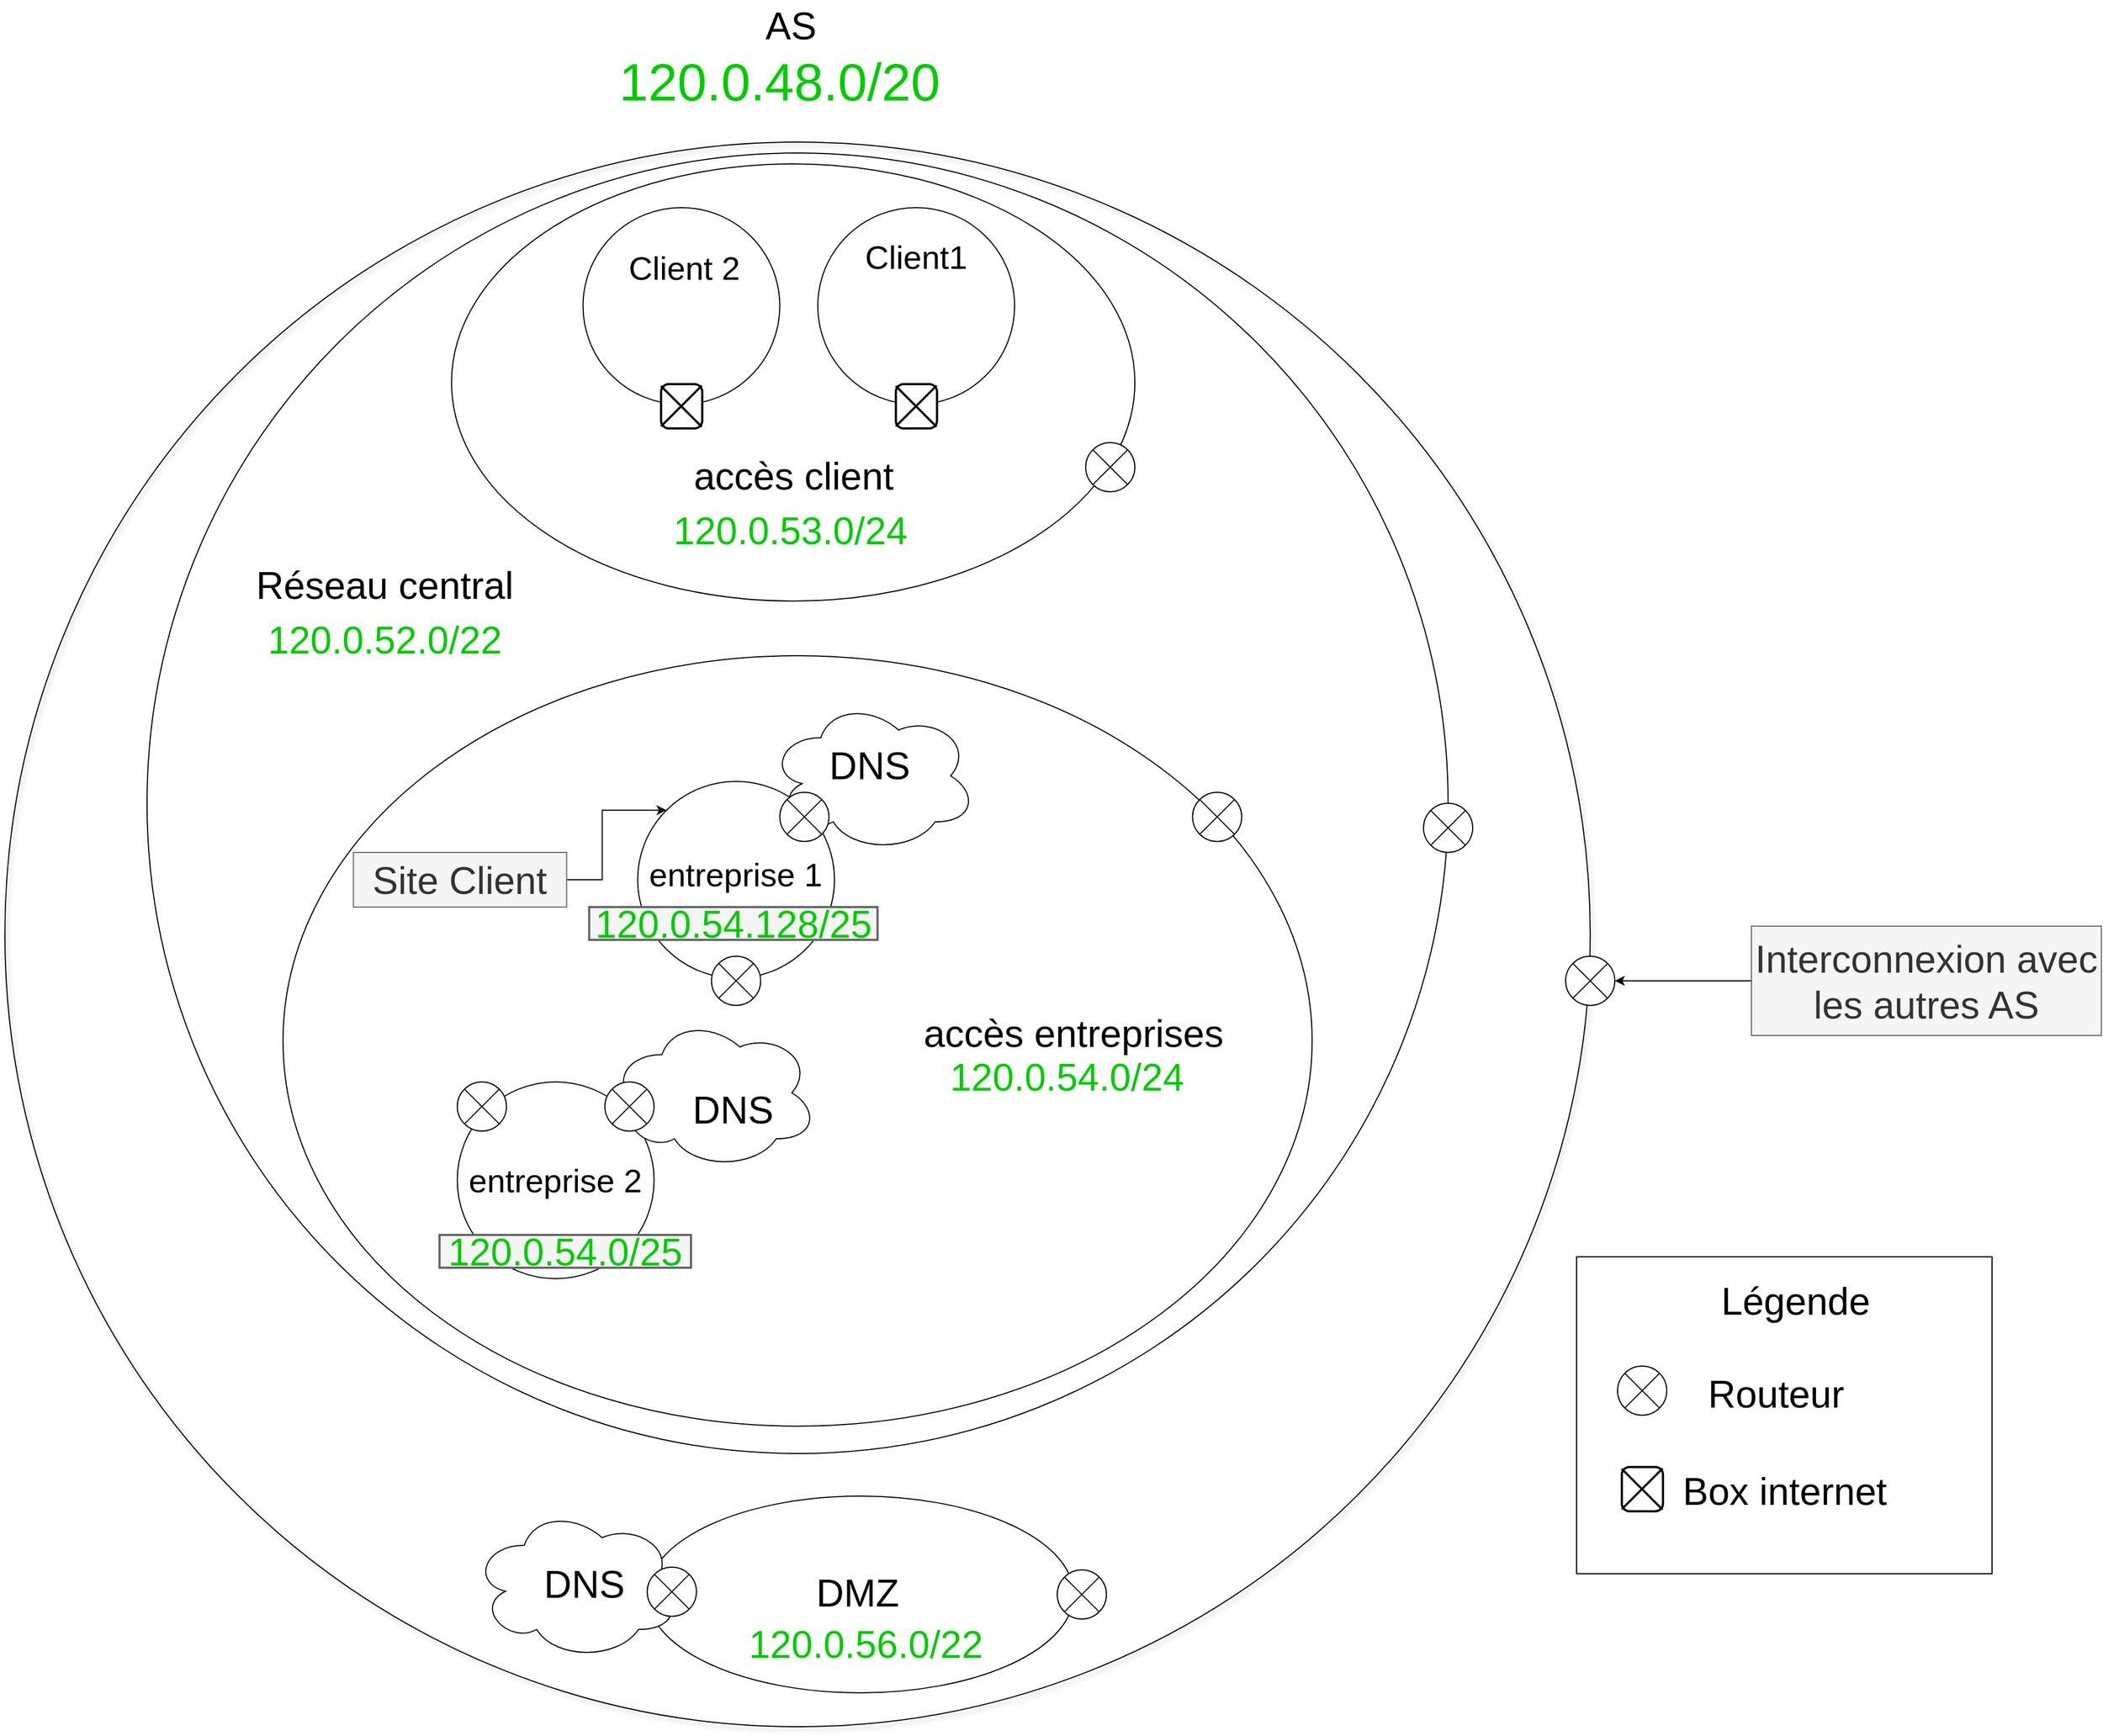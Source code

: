 <mxfile version="20.8.1" type="device"><diagram id="8Lf6VohE6kmqo_miT4gR" name="Page-1"><mxGraphModel dx="5545" dy="3424" grid="1" gridSize="10" guides="1" tooltips="1" connect="1" arrows="1" fold="1" page="1" pageScale="1" pageWidth="827" pageHeight="1169" math="0" shadow="0"><root><mxCell id="0"/><mxCell id="1" parent="0"/><mxCell id="SSf7BdsLivBIAcwSJTII-24" value="" style="ellipse;whiteSpace=wrap;html=1;aspect=fixed;fillColor=none;shadow=1;strokeColor=#000000;" parent="1" vertex="1"><mxGeometry x="-307.5" y="-250" width="1450" height="1450" as="geometry"/></mxCell><mxCell id="SSf7BdsLivBIAcwSJTII-11" value="" style="ellipse;whiteSpace=wrap;html=1;aspect=fixed;" parent="1" vertex="1"><mxGeometry x="-177.5" y="-240" width="1190" height="1190" as="geometry"/></mxCell><mxCell id="SSf7BdsLivBIAcwSJTII-12" value="" style="ellipse;whiteSpace=wrap;html=1;" parent="1" vertex="1"><mxGeometry x="101" y="-230" width="625" height="400" as="geometry"/></mxCell><mxCell id="SSf7BdsLivBIAcwSJTII-13" value="" style="ellipse;whiteSpace=wrap;html=1;" parent="1" vertex="1"><mxGeometry x="-53.12" y="220" width="941.25" height="705" as="geometry"/></mxCell><mxCell id="SSf7BdsLivBIAcwSJTII-14" value="" style="ellipse;whiteSpace=wrap;html=1;aspect=fixed;" parent="1" vertex="1"><mxGeometry x="221.25" y="-190" width="180" height="180" as="geometry"/></mxCell><mxCell id="SSf7BdsLivBIAcwSJTII-15" value="" style="ellipse;whiteSpace=wrap;html=1;aspect=fixed;" parent="1" vertex="1"><mxGeometry x="436" y="-190" width="180" height="180" as="geometry"/></mxCell><mxCell id="SSf7BdsLivBIAcwSJTII-16" value="" style="ellipse;whiteSpace=wrap;html=1;aspect=fixed;" parent="1" vertex="1"><mxGeometry x="271.25" y="335" width="180" height="180" as="geometry"/></mxCell><mxCell id="SSf7BdsLivBIAcwSJTII-17" value="" style="ellipse;whiteSpace=wrap;html=1;aspect=fixed;" parent="1" vertex="1"><mxGeometry x="106.25" y="610" width="180" height="180" as="geometry"/></mxCell><mxCell id="SSf7BdsLivBIAcwSJTII-20" value="" style="ellipse;shape=cloud;whiteSpace=wrap;html=1;" parent="1" vertex="1"><mxGeometry x="391.25" y="260" width="190" height="140" as="geometry"/></mxCell><mxCell id="SSf7BdsLivBIAcwSJTII-21" value="" style="ellipse;shape=cloud;whiteSpace=wrap;html=1;" parent="1" vertex="1"><mxGeometry x="246" y="550" width="190" height="140" as="geometry"/></mxCell><mxCell id="SSf7BdsLivBIAcwSJTII-25" value="" style="ellipse;whiteSpace=wrap;html=1;" parent="1" vertex="1"><mxGeometry x="280" y="989" width="390" height="180" as="geometry"/></mxCell><mxCell id="SSf7BdsLivBIAcwSJTII-26" value="" style="ellipse;shape=cloud;whiteSpace=wrap;html=1;" parent="1" vertex="1"><mxGeometry x="120" y="999" width="190" height="140" as="geometry"/></mxCell><mxCell id="SSf7BdsLivBIAcwSJTII-27" value="" style="verticalLabelPosition=bottom;verticalAlign=top;html=1;shape=mxgraph.flowchart.or;" parent="1" vertex="1"><mxGeometry x="280" y="1054" width="45" height="45" as="geometry"/></mxCell><mxCell id="SSf7BdsLivBIAcwSJTII-28" value="" style="verticalLabelPosition=bottom;verticalAlign=top;html=1;shape=mxgraph.flowchart.or;" parent="1" vertex="1"><mxGeometry x="655" y="1056.5" width="45" height="45" as="geometry"/></mxCell><mxCell id="SSf7BdsLivBIAcwSJTII-29" value="" style="verticalLabelPosition=bottom;verticalAlign=top;html=1;shape=mxgraph.flowchart.or;" parent="1" vertex="1"><mxGeometry x="990" y="355" width="45" height="45" as="geometry"/></mxCell><mxCell id="SSf7BdsLivBIAcwSJTII-30" value="" style="verticalLabelPosition=bottom;verticalAlign=top;html=1;shape=mxgraph.flowchart.or;" parent="1" vertex="1"><mxGeometry x="681" y="25" width="45" height="45" as="geometry"/></mxCell><mxCell id="SSf7BdsLivBIAcwSJTII-32" value="" style="verticalLabelPosition=bottom;verticalAlign=top;html=1;shape=mxgraph.flowchart.or;" parent="1" vertex="1"><mxGeometry x="778.75" y="345" width="45" height="45" as="geometry"/></mxCell><mxCell id="SSf7BdsLivBIAcwSJTII-33" value="" style="verticalLabelPosition=bottom;verticalAlign=top;html=1;shape=mxgraph.flowchart.or;" parent="1" vertex="1"><mxGeometry x="338.75" y="495" width="45" height="45" as="geometry"/></mxCell><mxCell id="SSf7BdsLivBIAcwSJTII-35" value="" style="verticalLabelPosition=bottom;verticalAlign=top;html=1;shape=mxgraph.flowchart.or;" parent="1" vertex="1"><mxGeometry x="106.25" y="610" width="45" height="45" as="geometry"/></mxCell><mxCell id="SSf7BdsLivBIAcwSJTII-36" value="" style="verticalLabelPosition=bottom;verticalAlign=top;html=1;shape=mxgraph.flowchart.or;" parent="1" vertex="1"><mxGeometry x="241.25" y="610" width="45" height="45" as="geometry"/></mxCell><mxCell id="SSf7BdsLivBIAcwSJTII-37" value="" style="verticalLabelPosition=bottom;verticalAlign=top;html=1;shape=mxgraph.flowchart.or;" parent="1" vertex="1"><mxGeometry x="401.25" y="345" width="45" height="45" as="geometry"/></mxCell><mxCell id="SSf7BdsLivBIAcwSJTII-44" value="" style="group" parent="1" vertex="1" connectable="0"><mxGeometry x="506" y="-30" width="40" height="43.34" as="geometry"/></mxCell><mxCell id="SSf7BdsLivBIAcwSJTII-39" value="" style="rounded=1;whiteSpace=wrap;html=1;absoluteArcSize=1;arcSize=14;strokeWidth=2;" parent="SSf7BdsLivBIAcwSJTII-44" vertex="1"><mxGeometry x="1.402" y="1.507" width="37.645" height="40.48" as="geometry"/></mxCell><mxCell id="SSf7BdsLivBIAcwSJTII-41" value="" style="line;strokeWidth=2;html=1;perimeter=backbonePerimeter;points=[];outlineConnect=0;rotation=45;" parent="SSf7BdsLivBIAcwSJTII-44" vertex="1"><mxGeometry x="-6.387" y="19.848" width="52.703" height="4.048" as="geometry"/></mxCell><mxCell id="SSf7BdsLivBIAcwSJTII-43" value="" style="line;strokeWidth=2;html=1;perimeter=backbonePerimeter;points=[];outlineConnect=0;rotation=-225;" parent="SSf7BdsLivBIAcwSJTII-44" vertex="1"><mxGeometry x="-6.316" y="19.444" width="52.703" height="4.048" as="geometry"/></mxCell><mxCell id="SSf7BdsLivBIAcwSJTII-45" value="" style="group" parent="1" vertex="1" connectable="0"><mxGeometry x="291.25" y="-30" width="40" height="43.34" as="geometry"/></mxCell><mxCell id="SSf7BdsLivBIAcwSJTII-46" value="" style="rounded=1;whiteSpace=wrap;html=1;absoluteArcSize=1;arcSize=14;strokeWidth=2;" parent="SSf7BdsLivBIAcwSJTII-45" vertex="1"><mxGeometry x="1.402" y="1.507" width="37.645" height="40.48" as="geometry"/></mxCell><mxCell id="SSf7BdsLivBIAcwSJTII-47" value="" style="line;strokeWidth=2;html=1;perimeter=backbonePerimeter;points=[];outlineConnect=0;rotation=45;" parent="SSf7BdsLivBIAcwSJTII-45" vertex="1"><mxGeometry x="-6.387" y="19.848" width="52.703" height="4.048" as="geometry"/></mxCell><mxCell id="SSf7BdsLivBIAcwSJTII-48" value="" style="line;strokeWidth=2;html=1;perimeter=backbonePerimeter;points=[];outlineConnect=0;rotation=-225;" parent="SSf7BdsLivBIAcwSJTII-45" vertex="1"><mxGeometry x="-6.316" y="19.444" width="52.703" height="4.048" as="geometry"/></mxCell><mxCell id="SSf7BdsLivBIAcwSJTII-49" value="&lt;font style=&quot;font-size: 35px;&quot;&gt;AS&lt;/font&gt;" style="text;html=1;strokeColor=none;fillColor=none;align=center;verticalAlign=middle;whiteSpace=wrap;rounded=0;" parent="1" vertex="1"><mxGeometry x="348.75" y="-380" width="125" height="45" as="geometry"/></mxCell><mxCell id="SSf7BdsLivBIAcwSJTII-50" value="&lt;font style=&quot;font-size: 35px;&quot;&gt;DMZ&lt;/font&gt;" style="text;html=1;strokeColor=none;fillColor=none;align=center;verticalAlign=middle;whiteSpace=wrap;rounded=0;" parent="1" vertex="1"><mxGeometry x="410" y="1051.5" width="125" height="50" as="geometry"/></mxCell><mxCell id="SSf7BdsLivBIAcwSJTII-51" value="&lt;font style=&quot;font-size: 35px;&quot;&gt;DNS&lt;/font&gt;" style="text;html=1;strokeColor=none;fillColor=none;align=center;verticalAlign=middle;whiteSpace=wrap;rounded=0;" parent="1" vertex="1"><mxGeometry x="160" y="1044" width="125" height="50" as="geometry"/></mxCell><mxCell id="SSf7BdsLivBIAcwSJTII-52" value="&lt;font style=&quot;font-size: 35px;&quot;&gt;DNS&lt;/font&gt;" style="text;html=1;strokeColor=none;fillColor=none;align=center;verticalAlign=middle;whiteSpace=wrap;rounded=0;" parent="1" vertex="1"><mxGeometry x="421.25" y="295" width="125" height="50" as="geometry"/></mxCell><mxCell id="SSf7BdsLivBIAcwSJTII-53" value="&lt;font style=&quot;font-size: 35px;&quot;&gt;DNS&lt;/font&gt;" style="text;html=1;strokeColor=none;fillColor=none;align=center;verticalAlign=middle;whiteSpace=wrap;rounded=0;" parent="1" vertex="1"><mxGeometry x="296.25" y="610" width="125" height="50" as="geometry"/></mxCell><mxCell id="SSf7BdsLivBIAcwSJTII-54" value="&lt;font style=&quot;font-size: 35px;&quot;&gt;accès entreprises&lt;br&gt;&lt;/font&gt;" style="text;html=1;strokeColor=none;fillColor=none;align=center;verticalAlign=middle;whiteSpace=wrap;rounded=0;" parent="1" vertex="1"><mxGeometry x="530" y="540" width="280" height="50" as="geometry"/></mxCell><mxCell id="SSf7BdsLivBIAcwSJTII-55" value="&lt;font style=&quot;font-size: 30px;&quot;&gt;entreprise 1&lt;br&gt;&lt;/font&gt;" style="text;html=1;strokeColor=none;fillColor=none;align=center;verticalAlign=middle;whiteSpace=wrap;rounded=0;" parent="1" vertex="1"><mxGeometry x="261.25" y="395" width="200" height="50" as="geometry"/></mxCell><mxCell id="SSf7BdsLivBIAcwSJTII-56" value="&lt;div style=&quot;font-size: 30px;&quot;&gt;&lt;font style=&quot;font-size: 30px;&quot;&gt;entreprise 2&lt;/font&gt;&lt;/div&gt;" style="text;html=1;strokeColor=none;fillColor=none;align=center;verticalAlign=middle;whiteSpace=wrap;rounded=0;" parent="1" vertex="1"><mxGeometry x="96.25" y="675" width="200" height="50" as="geometry"/></mxCell><mxCell id="SSf7BdsLivBIAcwSJTII-57" value="&lt;font style=&quot;font-size: 35px;&quot;&gt;accès client&lt;br&gt;&lt;/font&gt;" style="text;html=1;strokeColor=none;fillColor=none;align=center;verticalAlign=middle;whiteSpace=wrap;rounded=0;" parent="1" vertex="1"><mxGeometry x="274" y="30" width="280" height="50" as="geometry"/></mxCell><mxCell id="SSf7BdsLivBIAcwSJTII-58" value="&lt;font style=&quot;font-size: 30px;&quot;&gt;Client1&lt;/font&gt;" style="text;html=1;strokeColor=none;fillColor=none;align=center;verticalAlign=middle;whiteSpace=wrap;rounded=0;" parent="1" vertex="1"><mxGeometry x="386" y="-170" width="280" height="50" as="geometry"/></mxCell><mxCell id="SSf7BdsLivBIAcwSJTII-60" value="" style="verticalLabelPosition=bottom;verticalAlign=top;html=1;shape=mxgraph.flowchart.or;" parent="1" vertex="1"><mxGeometry x="1120" y="495" width="45" height="45" as="geometry"/></mxCell><mxCell id="SSf7BdsLivBIAcwSJTII-62" style="edgeStyle=orthogonalEdgeStyle;rounded=0;orthogonalLoop=1;jettySize=auto;html=1;entryX=1;entryY=0.5;entryDx=0;entryDy=0;entryPerimeter=0;fontSize=35;" parent="1" source="SSf7BdsLivBIAcwSJTII-61" target="SSf7BdsLivBIAcwSJTII-60" edge="1"><mxGeometry relative="1" as="geometry"/></mxCell><mxCell id="SSf7BdsLivBIAcwSJTII-61" value="Interconnexion avec les autres AS" style="text;html=1;strokeColor=#666666;fillColor=#f5f5f5;align=center;verticalAlign=middle;whiteSpace=wrap;rounded=0;fontSize=35;fontColor=#333333;" parent="1" vertex="1"><mxGeometry x="1290" y="467.5" width="320" height="100" as="geometry"/></mxCell><mxCell id="SSf7BdsLivBIAcwSJTII-64" style="edgeStyle=orthogonalEdgeStyle;rounded=0;orthogonalLoop=1;jettySize=auto;html=1;entryX=0;entryY=0;entryDx=0;entryDy=0;fontSize=35;" parent="1" source="SSf7BdsLivBIAcwSJTII-63" target="SSf7BdsLivBIAcwSJTII-16" edge="1"><mxGeometry relative="1" as="geometry"/></mxCell><mxCell id="SSf7BdsLivBIAcwSJTII-63" value="Site Client" style="text;html=1;strokeColor=#666666;fillColor=#f5f5f5;align=center;verticalAlign=middle;whiteSpace=wrap;rounded=0;fontSize=35;fontColor=#333333;" parent="1" vertex="1"><mxGeometry x="11.25" y="400" width="195" height="50" as="geometry"/></mxCell><mxCell id="SSf7BdsLivBIAcwSJTII-74" value="" style="group" parent="1" vertex="1" connectable="0"><mxGeometry x="1130" y="770" width="380" height="425" as="geometry"/></mxCell><mxCell id="SSf7BdsLivBIAcwSJTII-65" value="" style="rounded=0;whiteSpace=wrap;html=1;fontSize=35;" parent="SSf7BdsLivBIAcwSJTII-74" vertex="1"><mxGeometry width="380" height="290" as="geometry"/></mxCell><mxCell id="SSf7BdsLivBIAcwSJTII-66" value="Légende" style="text;html=1;strokeColor=none;fillColor=none;align=center;verticalAlign=middle;whiteSpace=wrap;rounded=0;fontSize=35;" parent="SSf7BdsLivBIAcwSJTII-74" vertex="1"><mxGeometry x="100.5" y="20" width="199" height="40" as="geometry"/></mxCell><mxCell id="SSf7BdsLivBIAcwSJTII-67" value="" style="verticalLabelPosition=bottom;verticalAlign=top;html=1;shape=mxgraph.flowchart.or;" parent="SSf7BdsLivBIAcwSJTII-74" vertex="1"><mxGeometry x="37.5" y="100" width="45" height="45" as="geometry"/></mxCell><mxCell id="SSf7BdsLivBIAcwSJTII-68" value="" style="group" parent="SSf7BdsLivBIAcwSJTII-74" vertex="1" connectable="0"><mxGeometry x="40" y="190.83" width="40" height="43.34" as="geometry"/></mxCell><mxCell id="SSf7BdsLivBIAcwSJTII-69" value="" style="rounded=1;whiteSpace=wrap;html=1;absoluteArcSize=1;arcSize=14;strokeWidth=2;" parent="SSf7BdsLivBIAcwSJTII-68" vertex="1"><mxGeometry x="1.402" y="1.507" width="37.645" height="40.48" as="geometry"/></mxCell><mxCell id="SSf7BdsLivBIAcwSJTII-70" value="" style="line;strokeWidth=2;html=1;perimeter=backbonePerimeter;points=[];outlineConnect=0;rotation=45;" parent="SSf7BdsLivBIAcwSJTII-68" vertex="1"><mxGeometry x="-6.387" y="19.848" width="52.703" height="4.048" as="geometry"/></mxCell><mxCell id="SSf7BdsLivBIAcwSJTII-71" value="" style="line;strokeWidth=2;html=1;perimeter=backbonePerimeter;points=[];outlineConnect=0;rotation=-225;" parent="SSf7BdsLivBIAcwSJTII-68" vertex="1"><mxGeometry x="-6.316" y="19.444" width="52.703" height="4.048" as="geometry"/></mxCell><mxCell id="SSf7BdsLivBIAcwSJTII-72" value="Routeur" style="text;html=1;strokeColor=none;fillColor=none;align=center;verticalAlign=middle;whiteSpace=wrap;rounded=0;fontSize=35;" parent="SSf7BdsLivBIAcwSJTII-74" vertex="1"><mxGeometry x="82.5" y="105" width="199" height="40" as="geometry"/></mxCell><mxCell id="SSf7BdsLivBIAcwSJTII-73" value="Box internet" style="text;html=1;strokeColor=none;fillColor=none;align=center;verticalAlign=middle;whiteSpace=wrap;rounded=0;fontSize=35;" parent="SSf7BdsLivBIAcwSJTII-74" vertex="1"><mxGeometry x="90.5" y="194.17" width="199" height="40" as="geometry"/></mxCell><mxCell id="SSf7BdsLivBIAcwSJTII-75" value="&lt;div&gt;&lt;font style=&quot;font-size: 30px;&quot;&gt;Client 2&lt;/font&gt;&lt;/div&gt;" style="text;html=1;strokeColor=none;fillColor=none;align=center;verticalAlign=middle;whiteSpace=wrap;rounded=0;" parent="1" vertex="1"><mxGeometry x="243.75" y="-160" width="140" height="50" as="geometry"/></mxCell><mxCell id="SSf7BdsLivBIAcwSJTII-76" value="&lt;font color=&quot;#00CC00&quot;&gt;120.0.52.0/22&lt;/font&gt;" style="text;html=1;strokeColor=none;fillColor=none;align=center;verticalAlign=middle;whiteSpace=wrap;rounded=0;strokeWidth=2;fontSize=35;" parent="1" vertex="1"><mxGeometry x="-75" y="190" width="230" height="30" as="geometry"/></mxCell><mxCell id="SSf7BdsLivBIAcwSJTII-77" value="&lt;font data-darkreader-inline-color=&quot;&quot; style=&quot;--darkreader-inline-color: #3dff3d;&quot; color=&quot;#00CC00&quot;&gt;120.0.54.0/24&lt;/font&gt;" style="text;html=1;strokeColor=none;fillColor=none;align=center;verticalAlign=middle;whiteSpace=wrap;rounded=0;strokeWidth=2;fontSize=35;" parent="1" vertex="1"><mxGeometry x="548.75" y="590" width="230" height="30" as="geometry"/></mxCell><mxCell id="SSf7BdsLivBIAcwSJTII-78" value="&lt;font color=&quot;#00CC00&quot;&gt;120.0.54.128/25&lt;/font&gt;" style="text;html=1;strokeColor=#666666;fillColor=#f5f5f5;align=center;verticalAlign=middle;whiteSpace=wrap;rounded=0;strokeWidth=2;fontSize=35;fontColor=#333333;" parent="1" vertex="1"><mxGeometry x="226.88" y="450" width="263.75" height="30" as="geometry"/></mxCell><mxCell id="SSf7BdsLivBIAcwSJTII-79" value="&lt;font color=&quot;#00CC00&quot;&gt;120.0.54.0/25&lt;/font&gt;" style="text;html=1;strokeColor=#666666;fillColor=#f5f5f5;align=center;verticalAlign=middle;whiteSpace=wrap;rounded=0;strokeWidth=2;fontSize=35;fontColor=#333333;" parent="1" vertex="1"><mxGeometry x="90" y="750" width="230" height="30" as="geometry"/></mxCell><mxCell id="SSf7BdsLivBIAcwSJTII-80" value="&lt;font color=&quot;#00CC00&quot;&gt;120.0.53.0/24&lt;/font&gt;" style="text;html=1;strokeColor=none;fillColor=none;align=center;verticalAlign=middle;whiteSpace=wrap;rounded=0;strokeWidth=2;fontSize=35;" parent="1" vertex="1"><mxGeometry x="296.25" y="90" width="230" height="30" as="geometry"/></mxCell><mxCell id="M-7qyT2QH6HCKIJ_x0A8-1" value="&lt;font style=&quot;font-size: 35px;&quot;&gt;Réseau central&lt;/font&gt;" style="text;html=1;strokeColor=none;fillColor=none;align=center;verticalAlign=middle;whiteSpace=wrap;rounded=0;" vertex="1" parent="1"><mxGeometry x="-100" y="130" width="280" height="50" as="geometry"/></mxCell><mxCell id="M-7qyT2QH6HCKIJ_x0A8-5" value="&lt;font style=&quot;font-size: 48px;&quot; color=&quot;#00CC00&quot;&gt;120.0.48.0/20&lt;/font&gt;" style="text;html=1;strokeColor=none;fillColor=none;align=center;verticalAlign=middle;whiteSpace=wrap;rounded=0;strokeWidth=2;fontSize=35;" vertex="1" parent="1"><mxGeometry x="286.25" y="-320" width="230" height="30" as="geometry"/></mxCell><mxCell id="M-7qyT2QH6HCKIJ_x0A8-6" value="&lt;font color=&quot;#00CC00&quot;&gt;120.0.56.0/22&lt;/font&gt;" style="text;html=1;strokeColor=none;fillColor=none;align=center;verticalAlign=middle;whiteSpace=wrap;rounded=0;strokeWidth=2;fontSize=35;" vertex="1" parent="1"><mxGeometry x="365" y="1109" width="230" height="30" as="geometry"/></mxCell></root></mxGraphModel></diagram></mxfile>